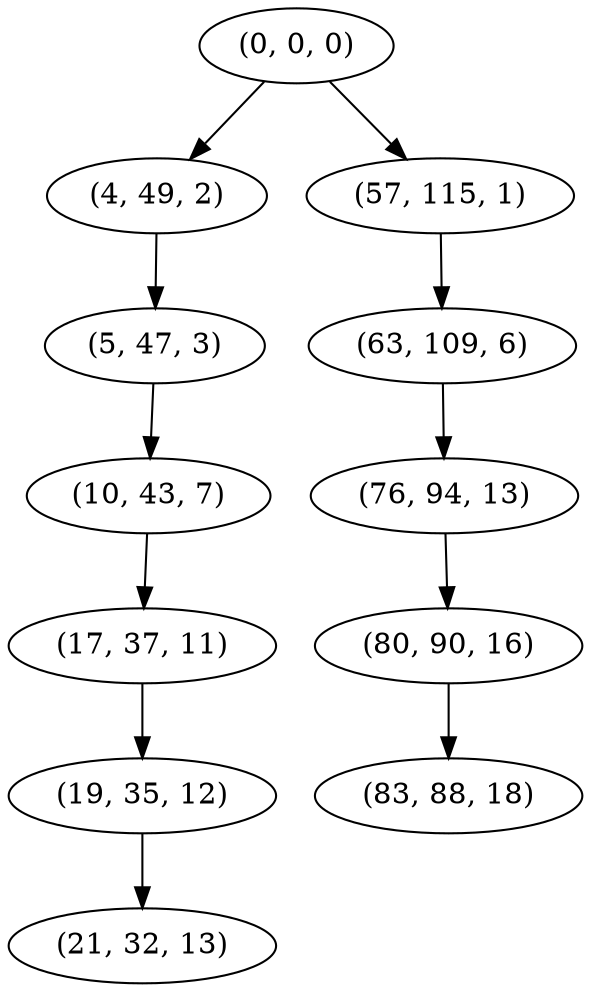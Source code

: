 digraph tree {
    "(0, 0, 0)";
    "(4, 49, 2)";
    "(5, 47, 3)";
    "(10, 43, 7)";
    "(17, 37, 11)";
    "(19, 35, 12)";
    "(21, 32, 13)";
    "(57, 115, 1)";
    "(63, 109, 6)";
    "(76, 94, 13)";
    "(80, 90, 16)";
    "(83, 88, 18)";
    "(0, 0, 0)" -> "(4, 49, 2)";
    "(0, 0, 0)" -> "(57, 115, 1)";
    "(4, 49, 2)" -> "(5, 47, 3)";
    "(5, 47, 3)" -> "(10, 43, 7)";
    "(10, 43, 7)" -> "(17, 37, 11)";
    "(17, 37, 11)" -> "(19, 35, 12)";
    "(19, 35, 12)" -> "(21, 32, 13)";
    "(57, 115, 1)" -> "(63, 109, 6)";
    "(63, 109, 6)" -> "(76, 94, 13)";
    "(76, 94, 13)" -> "(80, 90, 16)";
    "(80, 90, 16)" -> "(83, 88, 18)";
}

